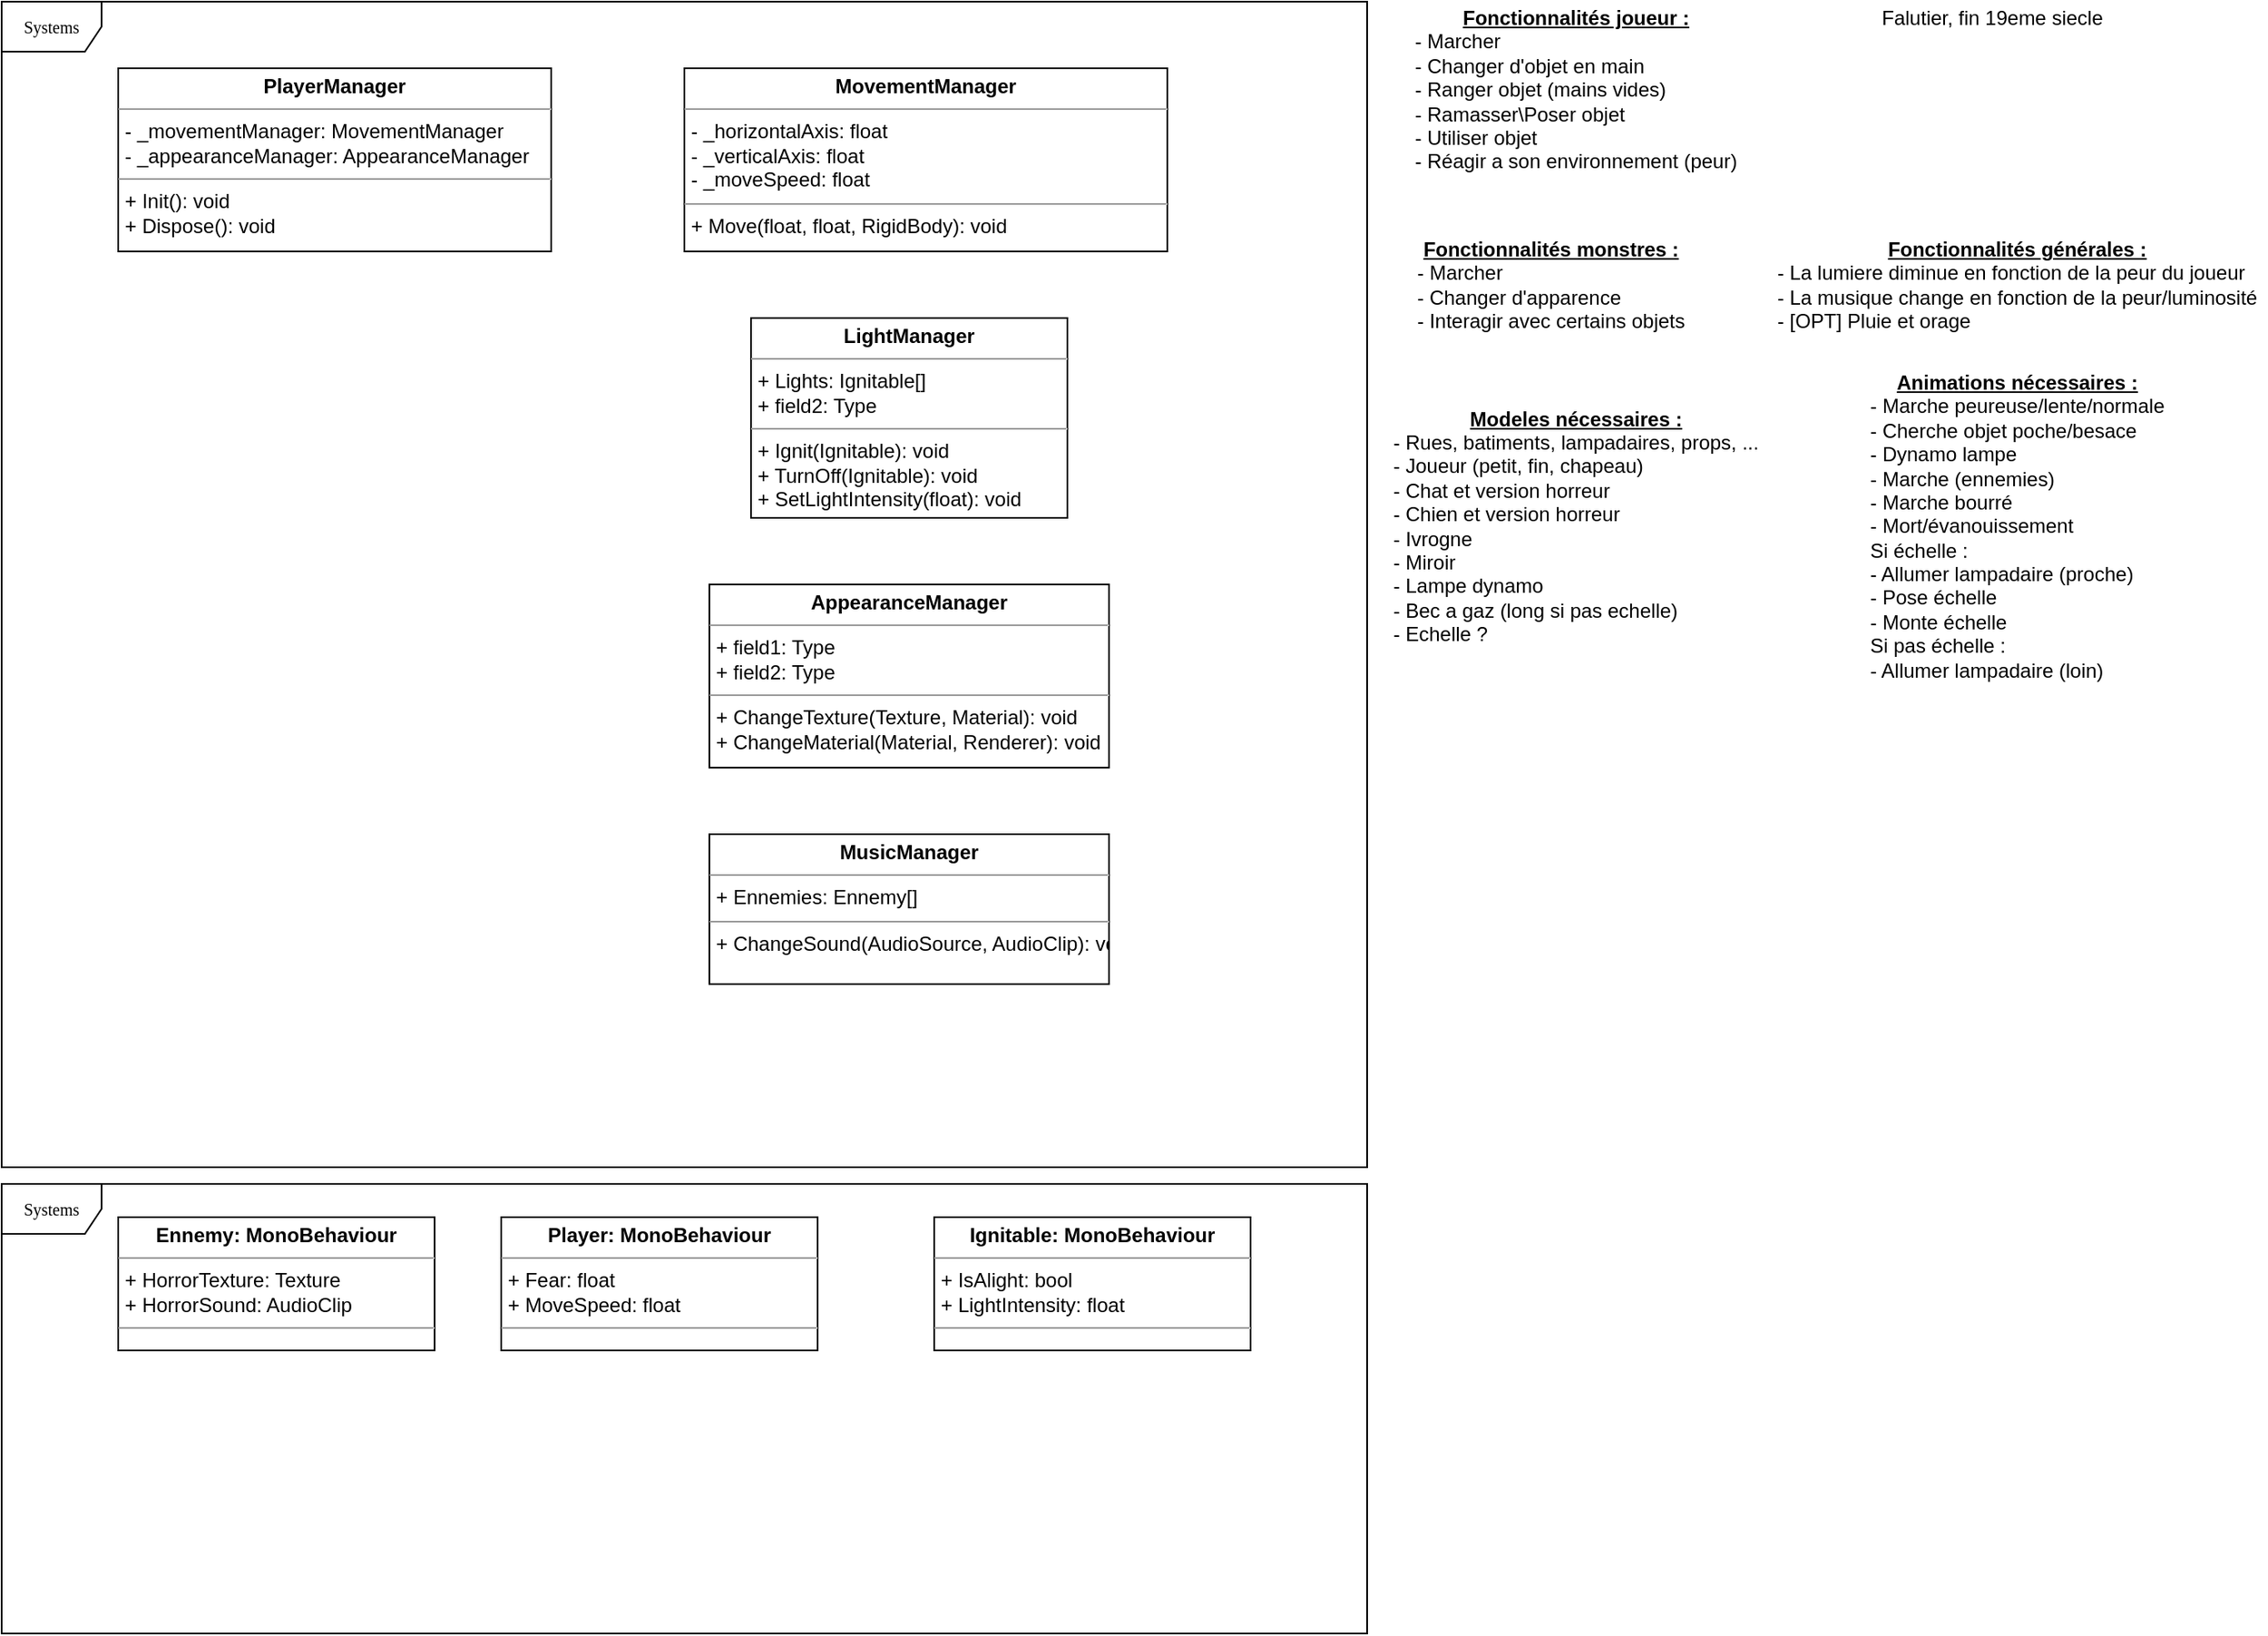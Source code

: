<mxfile version="13.1.0" type="github">
  <diagram name="Page-1" id="c4acf3e9-155e-7222-9cf6-157b1a14988f">
    <mxGraphModel dx="1422" dy="762" grid="1" gridSize="10" guides="1" tooltips="1" connect="1" arrows="1" fold="1" page="1" pageScale="1" pageWidth="850" pageHeight="1100" background="#ffffff" math="0" shadow="0">
      <root>
        <mxCell id="0" />
        <mxCell id="1" parent="0" />
        <mxCell id="17acba5748e5396b-1" value="Systems" style="shape=umlFrame;whiteSpace=wrap;html=1;rounded=0;shadow=0;comic=0;labelBackgroundColor=none;strokeWidth=1;fontFamily=Verdana;fontSize=10;align=center;" parent="1" vertex="1">
          <mxGeometry x="20" y="20" width="820" height="700" as="geometry" />
        </mxCell>
        <mxCell id="5d2195bd80daf111-10" value="&lt;p style=&quot;margin: 0px ; margin-top: 4px ; text-align: center&quot;&gt;&lt;b&gt;AppearanceManager&lt;/b&gt;&lt;/p&gt;&lt;hr size=&quot;1&quot;&gt;&lt;p style=&quot;margin: 0px ; margin-left: 4px&quot;&gt;+ field1: Type&lt;br&gt;+ field2: Type&lt;/p&gt;&lt;hr size=&quot;1&quot;&gt;&lt;p style=&quot;margin: 0px ; margin-left: 4px&quot;&gt;+ ChangeTexture(Texture, Material): void&lt;br&gt;+ ChangeMaterial(Material, Renderer): void&lt;/p&gt;" style="verticalAlign=top;align=left;overflow=fill;fontSize=12;fontFamily=Helvetica;html=1;rounded=0;shadow=0;comic=0;labelBackgroundColor=none;strokeWidth=1" parent="1" vertex="1">
          <mxGeometry x="445" y="370" width="240" height="110" as="geometry" />
        </mxCell>
        <mxCell id="5d2195bd80daf111-18" value="&lt;p style=&quot;margin: 0px ; margin-top: 4px ; text-align: center&quot;&gt;&lt;b&gt;PlayerManager&lt;/b&gt;&lt;/p&gt;&lt;hr size=&quot;1&quot;&gt;&lt;p style=&quot;margin: 0px ; margin-left: 4px&quot;&gt;- _movementManager: MovementManager&lt;br&gt;- _appearanceManager: AppearanceManager&lt;/p&gt;&lt;hr size=&quot;1&quot;&gt;&lt;p style=&quot;margin: 0px ; margin-left: 4px&quot;&gt;+ Init(): void&lt;br&gt;+ Dispose(): void&lt;/p&gt;" style="verticalAlign=top;align=left;overflow=fill;fontSize=12;fontFamily=Helvetica;html=1;rounded=0;shadow=0;comic=0;labelBackgroundColor=none;strokeWidth=1" parent="1" vertex="1">
          <mxGeometry x="90" y="60" width="260" height="110" as="geometry" />
        </mxCell>
        <mxCell id="5d2195bd80daf111-19" value="&lt;p style=&quot;margin: 0px ; margin-top: 4px ; text-align: center&quot;&gt;&lt;b&gt;LightManager&lt;/b&gt;&lt;/p&gt;&lt;hr size=&quot;1&quot;&gt;&lt;p style=&quot;margin: 0px ; margin-left: 4px&quot;&gt;+ Lights: Ignitable[]&lt;br&gt;+ field2: Type&lt;/p&gt;&lt;hr size=&quot;1&quot;&gt;&lt;p style=&quot;margin: 0px ; margin-left: 4px&quot;&gt;+ Ignit(Ignitable): void&lt;br&gt;+ TurnOff(Ignitable): void&lt;/p&gt;&lt;p style=&quot;margin: 0px ; margin-left: 4px&quot;&gt;+ SetLightIntensity(float): void&lt;/p&gt;" style="verticalAlign=top;align=left;overflow=fill;fontSize=12;fontFamily=Helvetica;html=1;rounded=0;shadow=0;comic=0;labelBackgroundColor=none;strokeWidth=1" parent="1" vertex="1">
          <mxGeometry x="470" y="210" width="190" height="120" as="geometry" />
        </mxCell>
        <mxCell id="5d2195bd80daf111-20" value="&lt;p style=&quot;margin: 0px ; margin-top: 4px ; text-align: center&quot;&gt;&lt;b&gt;MusicManager&lt;/b&gt;&lt;/p&gt;&lt;hr size=&quot;1&quot;&gt;&lt;p style=&quot;margin: 0px ; margin-left: 4px&quot;&gt;+ Ennemies: Ennemy[]&lt;/p&gt;&lt;hr size=&quot;1&quot;&gt;&lt;p style=&quot;margin: 0px ; margin-left: 4px&quot;&gt;+ ChangeSound(AudioSource, AudioClip): void&lt;/p&gt;" style="verticalAlign=top;align=left;overflow=fill;fontSize=12;fontFamily=Helvetica;html=1;rounded=0;shadow=0;comic=0;labelBackgroundColor=none;strokeWidth=1" parent="1" vertex="1">
          <mxGeometry x="445" y="520" width="240" height="90" as="geometry" />
        </mxCell>
        <mxCell id="jSJVNmQXExN5_8Sbo_A3-1" value="Systems" style="shape=umlFrame;whiteSpace=wrap;html=1;rounded=0;shadow=0;comic=0;labelBackgroundColor=none;strokeWidth=1;fontFamily=Verdana;fontSize=10;align=center;" parent="1" vertex="1">
          <mxGeometry x="20" y="730" width="820" height="270" as="geometry" />
        </mxCell>
        <mxCell id="jSJVNmQXExN5_8Sbo_A3-2" value="&lt;p style=&quot;margin: 0px ; margin-top: 4px ; text-align: center&quot;&gt;&lt;b&gt;MovementManager&lt;/b&gt;&lt;/p&gt;&lt;hr size=&quot;1&quot;&gt;&lt;p style=&quot;margin: 0px ; margin-left: 4px&quot;&gt;- _horizontalAxis: float&lt;br&gt;- _verticalAxis: float&lt;/p&gt;&lt;p style=&quot;margin: 0px ; margin-left: 4px&quot;&gt;- _moveSpeed: float&lt;/p&gt;&lt;hr size=&quot;1&quot;&gt;&lt;p style=&quot;margin: 0px ; margin-left: 4px&quot;&gt;+ Move(float, float, RigidBody): void&lt;/p&gt;" style="verticalAlign=top;align=left;overflow=fill;fontSize=12;fontFamily=Helvetica;html=1;rounded=0;shadow=0;comic=0;labelBackgroundColor=none;strokeWidth=1" parent="1" vertex="1">
          <mxGeometry x="430" y="60" width="290" height="110" as="geometry" />
        </mxCell>
        <mxCell id="jSJVNmQXExN5_8Sbo_A3-3" value="&lt;p style=&quot;margin: 0px ; margin-top: 4px ; text-align: center&quot;&gt;&lt;b&gt;Player: MonoBehaviour&lt;/b&gt;&lt;/p&gt;&lt;hr size=&quot;1&quot;&gt;&lt;p style=&quot;margin: 0px ; margin-left: 4px&quot;&gt;+ Fear: float&lt;br&gt;+ MoveSpeed: float&lt;/p&gt;&lt;hr size=&quot;1&quot;&gt;&lt;p style=&quot;margin: 0px ; margin-left: 4px&quot;&gt;&lt;br&gt;&lt;/p&gt;" style="verticalAlign=top;align=left;overflow=fill;fontSize=12;fontFamily=Helvetica;html=1;rounded=0;shadow=0;comic=0;labelBackgroundColor=none;strokeWidth=1" parent="1" vertex="1">
          <mxGeometry x="320" y="750" width="190" height="80" as="geometry" />
        </mxCell>
        <mxCell id="jSJVNmQXExN5_8Sbo_A3-4" value="&lt;p style=&quot;margin: 0px ; margin-top: 4px ; text-align: center&quot;&gt;&lt;b&gt;Ignitable: MonoBehaviour&lt;/b&gt;&lt;/p&gt;&lt;hr size=&quot;1&quot;&gt;&lt;p style=&quot;margin: 0px ; margin-left: 4px&quot;&gt;+ IsAlight: bool&lt;/p&gt;&lt;p style=&quot;margin: 0px ; margin-left: 4px&quot;&gt;+ LightIntensity: float&lt;/p&gt;&lt;hr size=&quot;1&quot;&gt;&lt;p style=&quot;margin: 0px ; margin-left: 4px&quot;&gt;&lt;br&gt;&lt;/p&gt;" style="verticalAlign=top;align=left;overflow=fill;fontSize=12;fontFamily=Helvetica;html=1;rounded=0;shadow=0;comic=0;labelBackgroundColor=none;strokeWidth=1" parent="1" vertex="1">
          <mxGeometry x="580" y="750" width="190" height="80" as="geometry" />
        </mxCell>
        <mxCell id="jSJVNmQXExN5_8Sbo_A3-5" value="&lt;p style=&quot;margin: 0px ; margin-top: 4px ; text-align: center&quot;&gt;&lt;b&gt;Ennemy: MonoBehaviour&lt;/b&gt;&lt;/p&gt;&lt;hr size=&quot;1&quot;&gt;&lt;p style=&quot;margin: 0px ; margin-left: 4px&quot;&gt;+ HorrorTexture: Texture&lt;br&gt;&lt;/p&gt;&lt;p style=&quot;margin: 0px ; margin-left: 4px&quot;&gt;+ HorrorSound: AudioClip&lt;/p&gt;&lt;hr size=&quot;1&quot;&gt;&lt;p style=&quot;margin: 0px ; margin-left: 4px&quot;&gt;&lt;br&gt;&lt;/p&gt;" style="verticalAlign=top;align=left;overflow=fill;fontSize=12;fontFamily=Helvetica;html=1;rounded=0;shadow=0;comic=0;labelBackgroundColor=none;strokeWidth=1" parent="1" vertex="1">
          <mxGeometry x="90" y="750" width="190" height="80" as="geometry" />
        </mxCell>
        <mxCell id="2pOi81t06O04KO32ELVE-1" value="&lt;b&gt;&lt;u&gt;Fonctionnalités joueur :&lt;/u&gt;&lt;/b&gt;&lt;br&gt;&lt;div style=&quot;text-align: left&quot;&gt;&lt;span&gt;- Marcher&lt;/span&gt;&lt;/div&gt;&lt;div style=&quot;text-align: left&quot;&gt;&lt;span&gt;- Changer d&#39;objet en main&lt;/span&gt;&lt;/div&gt;&lt;div style=&quot;text-align: left&quot;&gt;&lt;span&gt;- Ranger objet (mains vides)&lt;/span&gt;&lt;/div&gt;&lt;div style=&quot;text-align: left&quot;&gt;&lt;span&gt;- Ramasser\Poser objet&lt;/span&gt;&lt;/div&gt;&lt;div style=&quot;text-align: left&quot;&gt;&lt;span&gt;- Utiliser objet&lt;/span&gt;&lt;/div&gt;&lt;div style=&quot;text-align: left&quot;&gt;&lt;span&gt;- Réagir a son environnement (peur)&lt;/span&gt;&lt;/div&gt;&lt;div style=&quot;text-align: left&quot;&gt;&lt;span&gt;&lt;br&gt;&lt;/span&gt;&lt;/div&gt;" style="text;html=1;align=center;verticalAlign=middle;resizable=0;points=[];autosize=1;" vertex="1" parent="1">
          <mxGeometry x="860" y="20" width="210" height="120" as="geometry" />
        </mxCell>
        <mxCell id="2pOi81t06O04KO32ELVE-2" value="&lt;b&gt;&lt;u&gt;Fonctionnalités monstres :&lt;/u&gt;&lt;/b&gt;&lt;br&gt;&lt;div style=&quot;text-align: left&quot;&gt;&lt;span&gt;- Marcher&lt;/span&gt;&lt;/div&gt;&lt;div style=&quot;text-align: left&quot;&gt;&lt;span&gt;- Changer d&#39;apparence&lt;/span&gt;&lt;/div&gt;&lt;div style=&quot;text-align: left&quot;&gt;&lt;span&gt;- Interagir avec certains objets&lt;/span&gt;&lt;/div&gt;" style="text;html=1;align=center;verticalAlign=middle;resizable=0;points=[];autosize=1;" vertex="1" parent="1">
          <mxGeometry x="860" y="160" width="180" height="60" as="geometry" />
        </mxCell>
        <mxCell id="2pOi81t06O04KO32ELVE-3" value="&lt;b&gt;&lt;u&gt;Fonctionnalités générales :&lt;/u&gt;&lt;/b&gt;&lt;br&gt;&lt;div style=&quot;text-align: left&quot;&gt;&lt;span&gt;- La lumiere diminue en fonction de la peur du joueur&lt;/span&gt;&lt;/div&gt;&lt;div style=&quot;text-align: left&quot;&gt;&lt;span&gt;- La musique change en fonction de la peur/luminosité&lt;/span&gt;&lt;/div&gt;&lt;div style=&quot;text-align: left&quot;&gt;&lt;span&gt;- [OPT] Pluie et orage&lt;/span&gt;&lt;/div&gt;" style="text;html=1;align=center;verticalAlign=middle;resizable=0;points=[];autosize=1;" vertex="1" parent="1">
          <mxGeometry x="1080" y="160" width="300" height="60" as="geometry" />
        </mxCell>
        <mxCell id="2pOi81t06O04KO32ELVE-4" value="&lt;b&gt;&lt;u&gt;Modeles nécessaires :&lt;br&gt;&lt;/u&gt;&lt;/b&gt;&lt;div style=&quot;text-align: left&quot;&gt;&lt;span&gt;- Rues, batiments, lampadaires, props, ...&lt;/span&gt;&lt;/div&gt;&lt;div style=&quot;text-align: left&quot;&gt;&lt;span&gt;- Joueur (petit, fin, chapeau)&lt;/span&gt;&lt;/div&gt;&lt;div style=&quot;text-align: left&quot;&gt;&lt;span&gt;- Chat et version horreur&lt;/span&gt;&lt;/div&gt;&lt;div style=&quot;text-align: left&quot;&gt;- Chien et version horreur&lt;/div&gt;&lt;div style=&quot;text-align: left&quot;&gt;- Ivrogne&lt;/div&gt;&lt;div style=&quot;text-align: left&quot;&gt;&lt;span&gt;- Miroir&lt;/span&gt;&lt;/div&gt;&lt;div style=&quot;text-align: left&quot;&gt;&lt;span&gt;- Lampe dynamo&lt;/span&gt;&lt;/div&gt;&lt;div style=&quot;text-align: left&quot;&gt;&lt;span&gt;- Bec a gaz (long si pas echelle)&lt;/span&gt;&lt;/div&gt;&lt;div style=&quot;text-align: left&quot;&gt;&lt;span&gt;- Echelle ?&amp;nbsp;&lt;/span&gt;&lt;/div&gt;" style="text;html=1;align=center;verticalAlign=middle;resizable=0;points=[];autosize=1;" vertex="1" parent="1">
          <mxGeometry x="850" y="260" width="230" height="150" as="geometry" />
        </mxCell>
        <mxCell id="2pOi81t06O04KO32ELVE-5" value="Falutier, fin 19eme siecle" style="text;html=1;align=center;verticalAlign=middle;resizable=0;points=[];autosize=1;" vertex="1" parent="1">
          <mxGeometry x="1140" y="20" width="150" height="20" as="geometry" />
        </mxCell>
        <mxCell id="2pOi81t06O04KO32ELVE-6" value="&lt;b&gt;&lt;u&gt;Animations nécessaires :&lt;/u&gt;&lt;/b&gt;&lt;br&gt;&lt;div style=&quot;text-align: left&quot;&gt;&lt;span&gt;- Marche peureuse/lente/normale&lt;/span&gt;&lt;/div&gt;&lt;div style=&quot;text-align: left&quot;&gt;&lt;span&gt;- Cherche objet poche/besace&lt;/span&gt;&lt;/div&gt;&lt;div style=&quot;text-align: left&quot;&gt;&lt;span&gt;- Dynamo lampe&lt;/span&gt;&lt;/div&gt;&lt;div style=&quot;text-align: left&quot;&gt;- Marche (ennemies)&lt;/div&gt;&lt;div style=&quot;text-align: left&quot;&gt;- Marche bourré&lt;/div&gt;&lt;div style=&quot;text-align: left&quot;&gt;&lt;span&gt;- Mort/évanouissement&lt;/span&gt;&lt;/div&gt;&lt;div style=&quot;text-align: left&quot;&gt;&lt;span&gt;Si échelle :&lt;/span&gt;&lt;/div&gt;&lt;div style=&quot;text-align: left&quot;&gt;&lt;span&gt;- Allumer lampadaire (proche)&lt;/span&gt;&lt;/div&gt;&lt;div style=&quot;text-align: left&quot;&gt;&lt;span&gt;- Pose échelle&lt;/span&gt;&lt;/div&gt;&lt;div style=&quot;text-align: left&quot;&gt;&lt;span&gt;- Monte échelle&lt;/span&gt;&lt;/div&gt;&lt;div style=&quot;text-align: left&quot;&gt;&lt;span&gt;Si pas échelle :&lt;/span&gt;&lt;/div&gt;&lt;div style=&quot;text-align: left&quot;&gt;&lt;span&gt;- Allumer lampadaire (loin)&lt;/span&gt;&lt;/div&gt;" style="text;html=1;align=center;verticalAlign=middle;resizable=0;points=[];autosize=1;" vertex="1" parent="1">
          <mxGeometry x="1135" y="240" width="190" height="190" as="geometry" />
        </mxCell>
      </root>
    </mxGraphModel>
  </diagram>
</mxfile>

